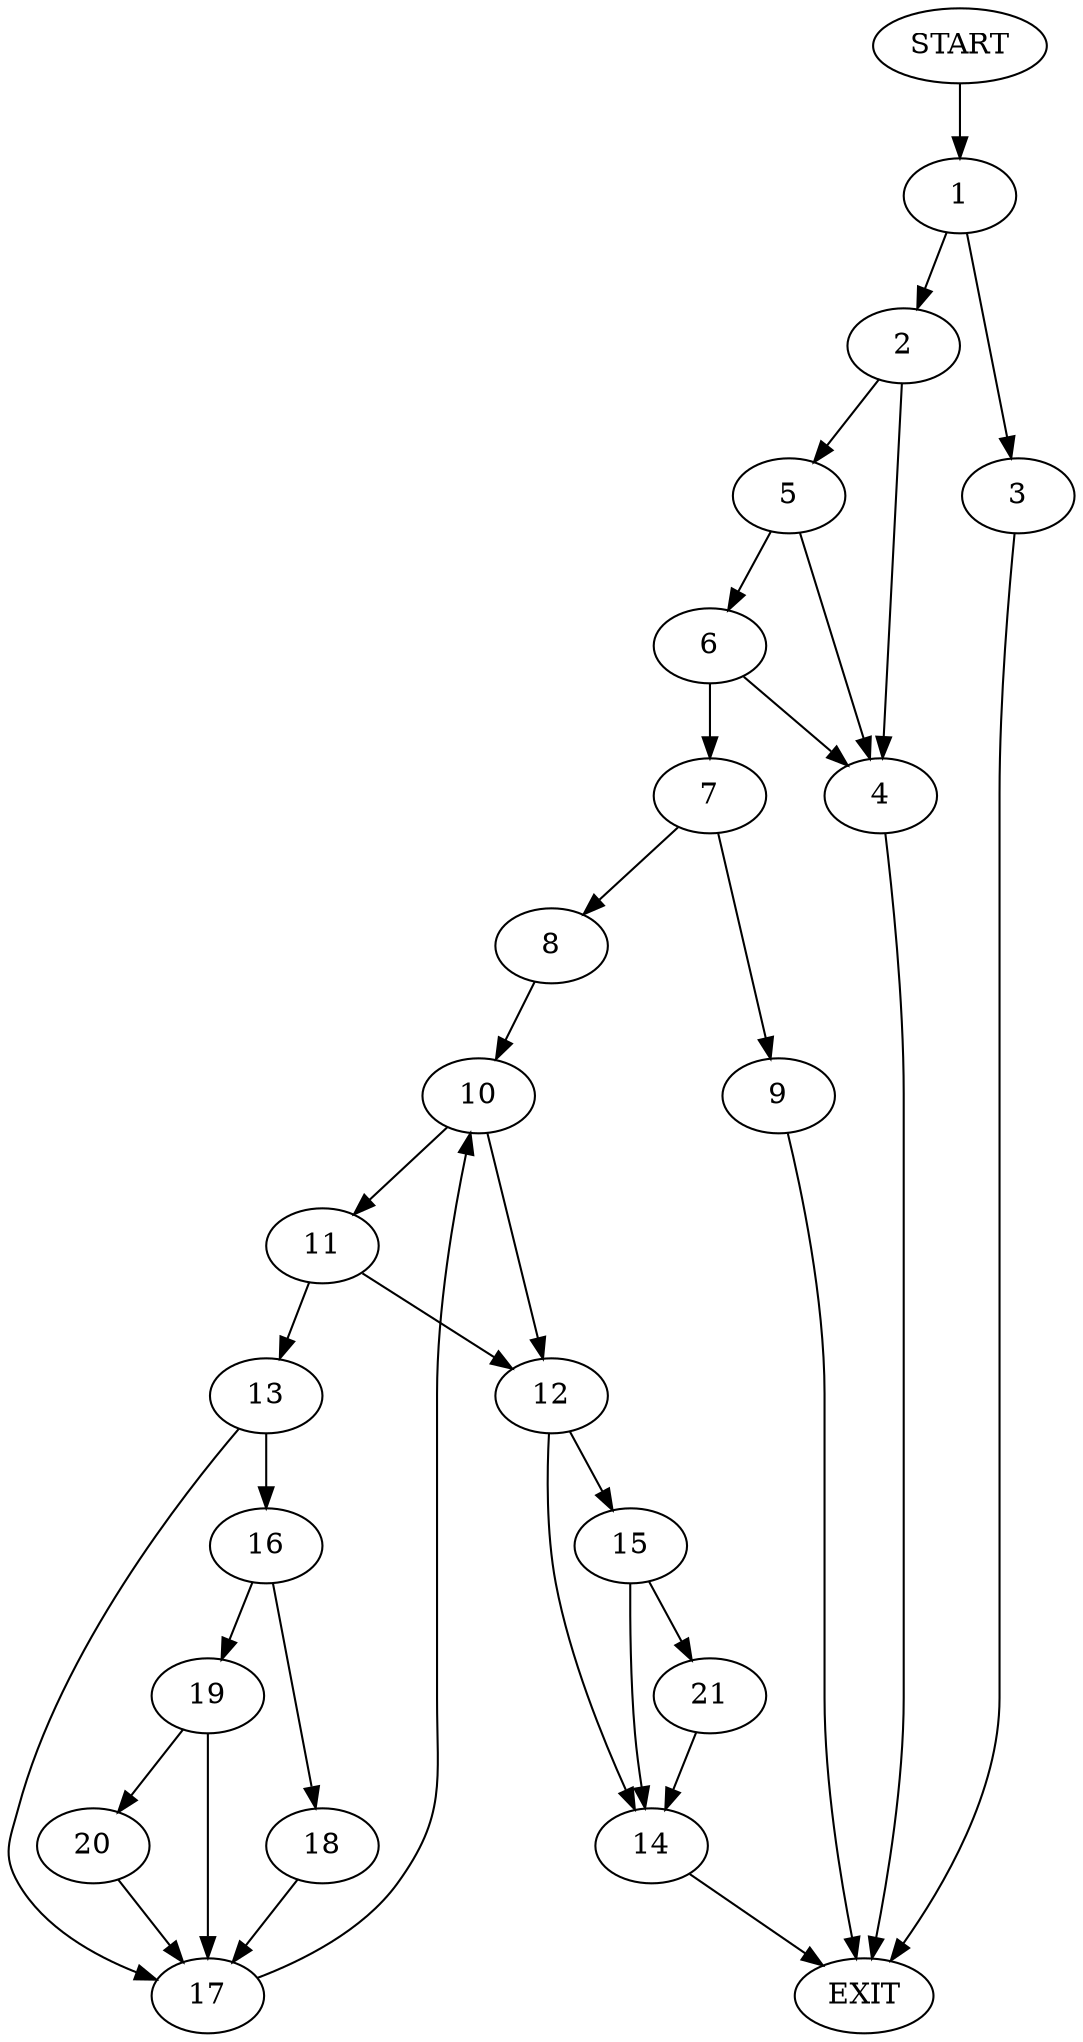 digraph {
0 [label="START"]
22 [label="EXIT"]
0 -> 1
1 -> 2
1 -> 3
3 -> 22
2 -> 4
2 -> 5
4 -> 22
5 -> 4
5 -> 6
6 -> 4
6 -> 7
7 -> 8
7 -> 9
8 -> 10
9 -> 22
10 -> 11
10 -> 12
11 -> 12
11 -> 13
12 -> 14
12 -> 15
13 -> 16
13 -> 17
17 -> 10
16 -> 18
16 -> 19
19 -> 20
19 -> 17
18 -> 17
20 -> 17
15 -> 14
15 -> 21
14 -> 22
21 -> 14
}

